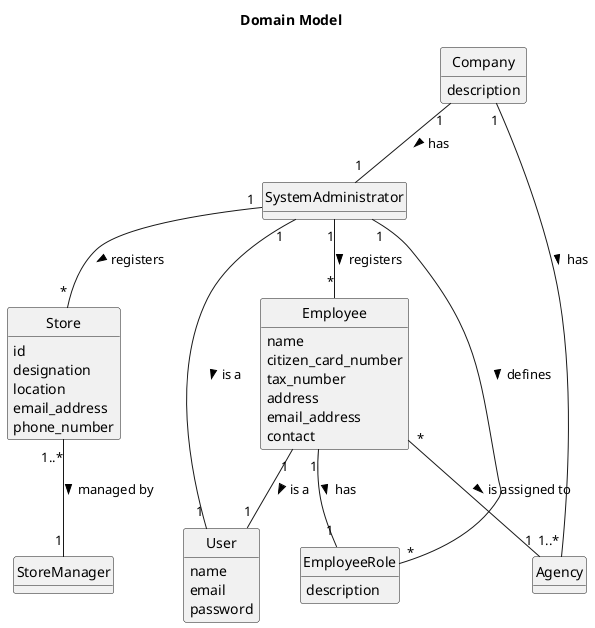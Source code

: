 @startuml
skinparam monochrome true
skinparam packageStyle rectangle
skinparam shadowing false
'skinparam linetype ortho
'left to right direction
skinparam classAttributeIconSize 0
hide circle
hide methods

title Domain Model


class Employee{
name
citizen_card_number
tax_number
address
email_address
contact
}

class SystemAdministrator{
}

class EmployeeRole{
description
}

class Company{
description
}

class Agency{
}

class User{
name
email
password
}

class Store {
    id
    designation
    location
    email_address
    phone_number
}

SystemAdministrator "1" -- "*" Employee : registers >
Employee "*" -- "1" Agency : is assigned to >
Company "1" -- "1" SystemAdministrator : has >
Employee "1" -- "1" EmployeeRole :  has >
SystemAdministrator "1" -- "*" EmployeeRole : defines >
SystemAdministrator "1" -- "1" User : is a >
Employee "1" -- "1" User : is a >
Company "1" -- "1..*" Agency : has >
SystemAdministrator "1" -- "*" Store : registers >
Store "1..*" -- "1" StoreManager : managed by >

@enduml